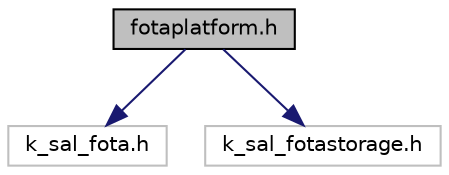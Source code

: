 digraph "fotaplatform.h"
{
 // LATEX_PDF_SIZE
  edge [fontname="Helvetica",fontsize="10",labelfontname="Helvetica",labelfontsize="10"];
  node [fontname="Helvetica",fontsize="10",shape=record];
  Node1 [label="fotaplatform.h",height=0.2,width=0.4,color="black", fillcolor="grey75", style="filled", fontcolor="black",tooltip="Interface for Fota platform to be implemented by integrator as per target platform."];
  Node1 -> Node2 [color="midnightblue",fontsize="10",style="solid",fontname="Helvetica"];
  Node2 [label="k_sal_fota.h",height=0.2,width=0.4,color="grey75", fillcolor="white", style="filled",tooltip=" "];
  Node1 -> Node3 [color="midnightblue",fontsize="10",style="solid",fontname="Helvetica"];
  Node3 [label="k_sal_fotastorage.h",height=0.2,width=0.4,color="grey75", fillcolor="white", style="filled",tooltip=" "];
}
